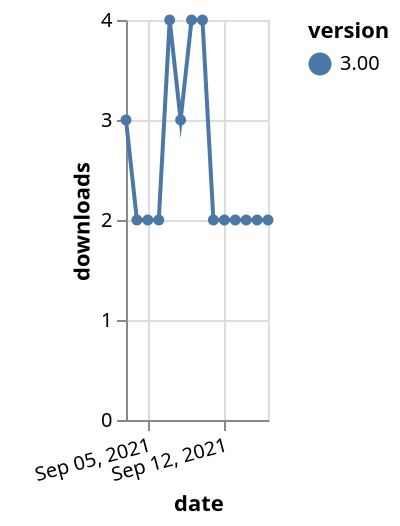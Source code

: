 {"$schema": "https://vega.github.io/schema/vega-lite/v5.json", "description": "A simple bar chart with embedded data.", "data": {"values": [{"date": "2021-09-03", "total": 2668, "delta": 3, "version": "3.00"}, {"date": "2021-09-04", "total": 2670, "delta": 2, "version": "3.00"}, {"date": "2021-09-05", "total": 2672, "delta": 2, "version": "3.00"}, {"date": "2021-09-06", "total": 2674, "delta": 2, "version": "3.00"}, {"date": "2021-09-07", "total": 2678, "delta": 4, "version": "3.00"}, {"date": "2021-09-08", "total": 2681, "delta": 3, "version": "3.00"}, {"date": "2021-09-09", "total": 2685, "delta": 4, "version": "3.00"}, {"date": "2021-09-10", "total": 2689, "delta": 4, "version": "3.00"}, {"date": "2021-09-11", "total": 2691, "delta": 2, "version": "3.00"}, {"date": "2021-09-12", "total": 2693, "delta": 2, "version": "3.00"}, {"date": "2021-09-13", "total": 2695, "delta": 2, "version": "3.00"}, {"date": "2021-09-14", "total": 2697, "delta": 2, "version": "3.00"}, {"date": "2021-09-15", "total": 2699, "delta": 2, "version": "3.00"}, {"date": "2021-09-16", "total": 2701, "delta": 2, "version": "3.00"}]}, "width": "container", "mark": {"type": "line", "point": {"filled": true}}, "encoding": {"x": {"field": "date", "type": "temporal", "timeUnit": "yearmonthdate", "title": "date", "axis": {"labelAngle": -15}}, "y": {"field": "delta", "type": "quantitative", "title": "downloads"}, "color": {"field": "version", "type": "nominal"}, "tooltip": {"field": "delta"}}}
